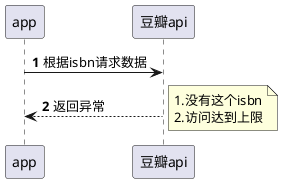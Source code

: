 @startuml
autonumber
app -> 豆瓣api: 根据isbn请求数据
豆瓣api --> app: 返回异常
note right:1.没有这个isbn\n2.访问达到上限

@enduml